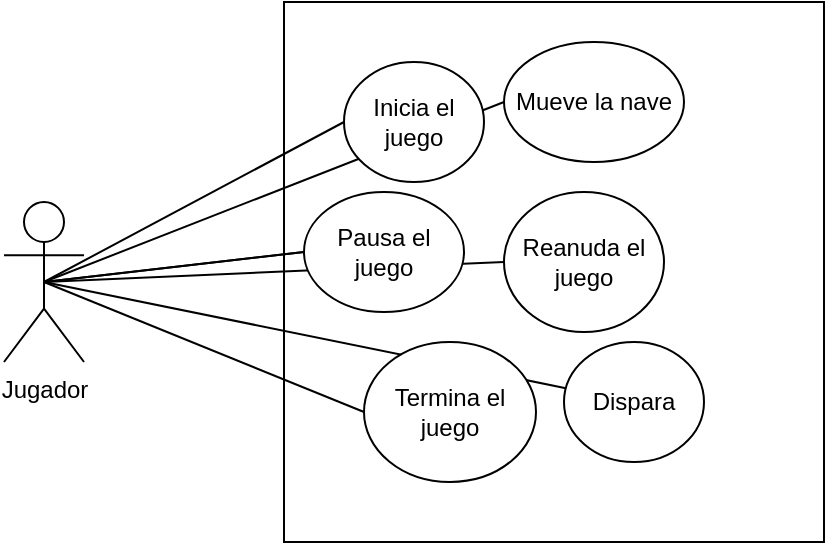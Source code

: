 <mxfile version="20.5.3" type="github">
  <diagram id="jqRkgYJHFGYv-44m4JO5" name="Página-1">
    <mxGraphModel dx="868" dy="440" grid="1" gridSize="10" guides="1" tooltips="1" connect="1" arrows="1" fold="1" page="1" pageScale="1" pageWidth="827" pageHeight="1169" math="0" shadow="0">
      <root>
        <mxCell id="0" />
        <mxCell id="1" parent="0" />
        <mxCell id="nuOy6yuJR3rGiszlaZW2-4" value="" style="whiteSpace=wrap;html=1;aspect=fixed;" vertex="1" parent="1">
          <mxGeometry x="250" y="40" width="270" height="270" as="geometry" />
        </mxCell>
        <mxCell id="nuOy6yuJR3rGiszlaZW2-1" value="" style="endArrow=none;html=1;rounded=0;entryX=0;entryY=0.5;entryDx=0;entryDy=0;exitX=0.5;exitY=0.5;exitDx=0;exitDy=0;exitPerimeter=0;" edge="1" parent="1" source="wG0gT9g_W-JP2gZMWKNe-1" target="wG0gT9g_W-JP2gZMWKNe-14">
          <mxGeometry width="50" height="50" relative="1" as="geometry">
            <mxPoint x="390" y="250" as="sourcePoint" />
            <mxPoint x="440" y="200" as="targetPoint" />
          </mxGeometry>
        </mxCell>
        <mxCell id="wG0gT9g_W-JP2gZMWKNe-13" value="" style="endArrow=none;html=1;rounded=0;entryX=0;entryY=0.5;entryDx=0;entryDy=0;startArrow=none;exitX=0.5;exitY=0.5;exitDx=0;exitDy=0;exitPerimeter=0;" parent="1" source="wG0gT9g_W-JP2gZMWKNe-1" target="wG0gT9g_W-JP2gZMWKNe-12" edge="1">
          <mxGeometry width="50" height="50" relative="1" as="geometry">
            <mxPoint x="130" y="180" as="sourcePoint" />
            <mxPoint x="210" y="130" as="targetPoint" />
          </mxGeometry>
        </mxCell>
        <mxCell id="wG0gT9g_W-JP2gZMWKNe-1" value="Jugador" style="shape=umlActor;verticalLabelPosition=bottom;verticalAlign=top;html=1;outlineConnect=0;" parent="1" vertex="1">
          <mxGeometry x="110" y="140" width="40" height="80" as="geometry" />
        </mxCell>
        <mxCell id="wG0gT9g_W-JP2gZMWKNe-5" value="" style="endArrow=none;html=1;rounded=0;entryX=0;entryY=0.5;entryDx=0;entryDy=0;exitX=0.5;exitY=0.5;exitDx=0;exitDy=0;exitPerimeter=0;" parent="1" target="wG0gT9g_W-JP2gZMWKNe-2" edge="1" source="wG0gT9g_W-JP2gZMWKNe-1">
          <mxGeometry width="50" height="50" relative="1" as="geometry">
            <mxPoint x="130" y="140" as="sourcePoint" />
            <mxPoint x="160" y="80" as="targetPoint" />
          </mxGeometry>
        </mxCell>
        <mxCell id="wG0gT9g_W-JP2gZMWKNe-10" value="" style="endArrow=none;html=1;rounded=0;exitX=0.5;exitY=0.5;exitDx=0;exitDy=0;exitPerimeter=0;entryX=0;entryY=0.5;entryDx=0;entryDy=0;" parent="1" source="wG0gT9g_W-JP2gZMWKNe-1" target="wG0gT9g_W-JP2gZMWKNe-11" edge="1">
          <mxGeometry width="50" height="50" relative="1" as="geometry">
            <mxPoint x="189.75" y="248.79" as="sourcePoint" />
            <mxPoint x="300.001" y="170.003" as="targetPoint" />
          </mxGeometry>
        </mxCell>
        <mxCell id="wG0gT9g_W-JP2gZMWKNe-11" value="Mueve la nave " style="ellipse;whiteSpace=wrap;html=1;" parent="1" vertex="1">
          <mxGeometry x="360" y="60" width="90" height="60" as="geometry" />
        </mxCell>
        <mxCell id="wG0gT9g_W-JP2gZMWKNe-12" value="Reanuda el juego" style="ellipse;whiteSpace=wrap;html=1;" parent="1" vertex="1">
          <mxGeometry x="360" y="135" width="80" height="70" as="geometry" />
        </mxCell>
        <mxCell id="wG0gT9g_W-JP2gZMWKNe-25" value="&lt;div&gt;Dispara &lt;br&gt;&lt;/div&gt;" style="ellipse;whiteSpace=wrap;html=1;" parent="1" vertex="1">
          <mxGeometry x="390" y="210" width="70" height="60" as="geometry" />
        </mxCell>
        <mxCell id="wG0gT9g_W-JP2gZMWKNe-26" value="" style="endArrow=none;html=1;rounded=0;exitX=0.5;exitY=0.5;exitDx=0;exitDy=0;exitPerimeter=0;" parent="1" source="wG0gT9g_W-JP2gZMWKNe-1" target="wG0gT9g_W-JP2gZMWKNe-25" edge="1">
          <mxGeometry width="50" height="50" relative="1" as="geometry">
            <mxPoint x="140" y="190" as="sourcePoint" />
            <mxPoint x="175" y="170" as="targetPoint" />
          </mxGeometry>
        </mxCell>
        <mxCell id="wG0gT9g_W-JP2gZMWKNe-51" value="Termina el juego" style="ellipse;whiteSpace=wrap;html=1;" parent="1" vertex="1">
          <mxGeometry x="290" y="210" width="86" height="70" as="geometry" />
        </mxCell>
        <mxCell id="wG0gT9g_W-JP2gZMWKNe-52" value="" style="endArrow=none;html=1;rounded=0;exitX=0;exitY=0.5;exitDx=0;exitDy=0;entryX=0.5;entryY=0.5;entryDx=0;entryDy=0;entryPerimeter=0;" parent="1" source="wG0gT9g_W-JP2gZMWKNe-51" target="wG0gT9g_W-JP2gZMWKNe-1" edge="1">
          <mxGeometry width="50" height="50" relative="1" as="geometry">
            <mxPoint x="324.403" y="174.579" as="sourcePoint" />
            <mxPoint x="170" y="190" as="targetPoint" />
          </mxGeometry>
        </mxCell>
        <mxCell id="wG0gT9g_W-JP2gZMWKNe-14" value="Pausa el juego" style="ellipse;whiteSpace=wrap;html=1;" parent="1" vertex="1">
          <mxGeometry x="260" y="135" width="80" height="60" as="geometry" />
        </mxCell>
        <mxCell id="nuOy6yuJR3rGiszlaZW2-2" value="" style="endArrow=none;html=1;rounded=0;entryX=0;entryY=0.5;entryDx=0;entryDy=0;" edge="1" parent="1" target="wG0gT9g_W-JP2gZMWKNe-14">
          <mxGeometry width="50" height="50" relative="1" as="geometry">
            <mxPoint x="130" y="180" as="sourcePoint" />
            <mxPoint x="410" y="155" as="targetPoint" />
          </mxGeometry>
        </mxCell>
        <mxCell id="nuOy6yuJR3rGiszlaZW2-3" style="edgeStyle=orthogonalEdgeStyle;rounded=0;orthogonalLoop=1;jettySize=auto;html=1;exitX=0.5;exitY=1;exitDx=0;exitDy=0;" edge="1" parent="1" source="wG0gT9g_W-JP2gZMWKNe-51" target="wG0gT9g_W-JP2gZMWKNe-51">
          <mxGeometry relative="1" as="geometry" />
        </mxCell>
        <mxCell id="wG0gT9g_W-JP2gZMWKNe-2" value="&lt;div&gt;Inicia el juego&lt;/div&gt;" style="ellipse;whiteSpace=wrap;html=1;" parent="1" vertex="1">
          <mxGeometry x="280" y="70" width="70" height="60" as="geometry" />
        </mxCell>
      </root>
    </mxGraphModel>
  </diagram>
</mxfile>
